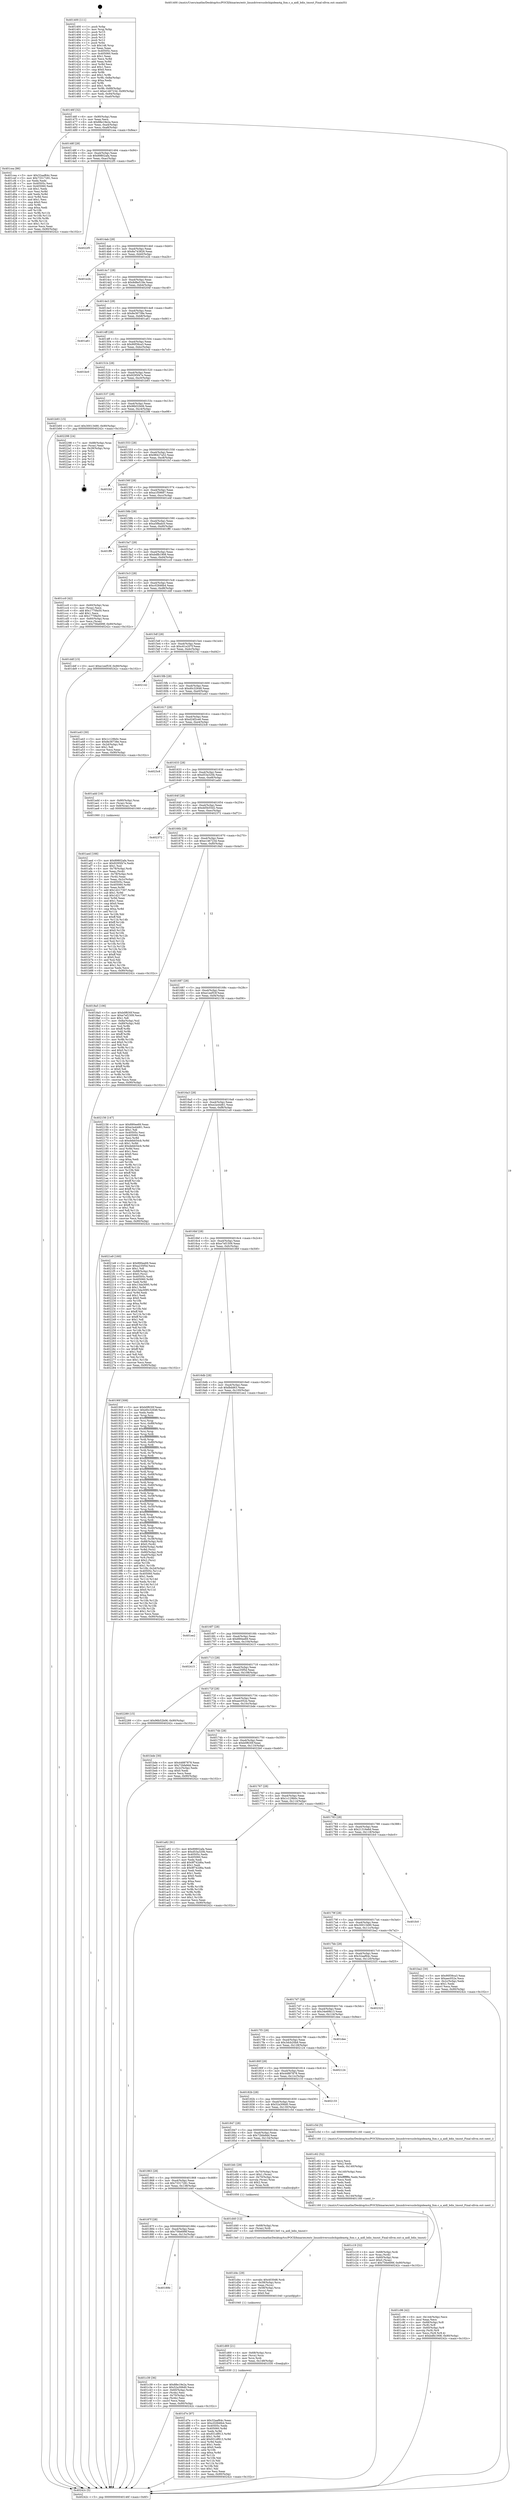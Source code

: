 digraph "0x401400" {
  label = "0x401400 (/mnt/c/Users/mathe/Desktop/tcc/POCII/binaries/extr_linuxdriversusbchipideaotg_fsm.c_a_aidl_bdis_tmout_Final-ollvm.out::main(0))"
  labelloc = "t"
  node[shape=record]

  Entry [label="",width=0.3,height=0.3,shape=circle,fillcolor=black,style=filled]
  "0x40146f" [label="{
     0x40146f [32]\l
     | [instrs]\l
     &nbsp;&nbsp;0x40146f \<+6\>: mov -0x90(%rbp),%eax\l
     &nbsp;&nbsp;0x401475 \<+2\>: mov %eax,%ecx\l
     &nbsp;&nbsp;0x401477 \<+6\>: sub $0x88e19e2a,%ecx\l
     &nbsp;&nbsp;0x40147d \<+6\>: mov %eax,-0xa4(%rbp)\l
     &nbsp;&nbsp;0x401483 \<+6\>: mov %ecx,-0xa8(%rbp)\l
     &nbsp;&nbsp;0x401489 \<+6\>: je 0000000000401cea \<main+0x8ea\>\l
  }"]
  "0x401cea" [label="{
     0x401cea [86]\l
     | [instrs]\l
     &nbsp;&nbsp;0x401cea \<+5\>: mov $0x32aaf64c,%eax\l
     &nbsp;&nbsp;0x401cef \<+5\>: mov $0x73317281,%ecx\l
     &nbsp;&nbsp;0x401cf4 \<+2\>: xor %edx,%edx\l
     &nbsp;&nbsp;0x401cf6 \<+7\>: mov 0x40505c,%esi\l
     &nbsp;&nbsp;0x401cfd \<+7\>: mov 0x405060,%edi\l
     &nbsp;&nbsp;0x401d04 \<+3\>: sub $0x1,%edx\l
     &nbsp;&nbsp;0x401d07 \<+3\>: mov %esi,%r8d\l
     &nbsp;&nbsp;0x401d0a \<+3\>: add %edx,%r8d\l
     &nbsp;&nbsp;0x401d0d \<+4\>: imul %r8d,%esi\l
     &nbsp;&nbsp;0x401d11 \<+3\>: and $0x1,%esi\l
     &nbsp;&nbsp;0x401d14 \<+3\>: cmp $0x0,%esi\l
     &nbsp;&nbsp;0x401d17 \<+4\>: sete %r9b\l
     &nbsp;&nbsp;0x401d1b \<+3\>: cmp $0xa,%edi\l
     &nbsp;&nbsp;0x401d1e \<+4\>: setl %r10b\l
     &nbsp;&nbsp;0x401d22 \<+3\>: mov %r9b,%r11b\l
     &nbsp;&nbsp;0x401d25 \<+3\>: and %r10b,%r11b\l
     &nbsp;&nbsp;0x401d28 \<+3\>: xor %r10b,%r9b\l
     &nbsp;&nbsp;0x401d2b \<+3\>: or %r9b,%r11b\l
     &nbsp;&nbsp;0x401d2e \<+4\>: test $0x1,%r11b\l
     &nbsp;&nbsp;0x401d32 \<+3\>: cmovne %ecx,%eax\l
     &nbsp;&nbsp;0x401d35 \<+6\>: mov %eax,-0x90(%rbp)\l
     &nbsp;&nbsp;0x401d3b \<+5\>: jmp 000000000040242c \<main+0x102c\>\l
  }"]
  "0x40148f" [label="{
     0x40148f [28]\l
     | [instrs]\l
     &nbsp;&nbsp;0x40148f \<+5\>: jmp 0000000000401494 \<main+0x94\>\l
     &nbsp;&nbsp;0x401494 \<+6\>: mov -0xa4(%rbp),%eax\l
     &nbsp;&nbsp;0x40149a \<+5\>: sub $0x89802afa,%eax\l
     &nbsp;&nbsp;0x40149f \<+6\>: mov %eax,-0xac(%rbp)\l
     &nbsp;&nbsp;0x4014a5 \<+6\>: je 00000000004022f5 \<main+0xef5\>\l
  }"]
  Exit [label="",width=0.3,height=0.3,shape=circle,fillcolor=black,style=filled,peripheries=2]
  "0x4022f5" [label="{
     0x4022f5\l
  }", style=dashed]
  "0x4014ab" [label="{
     0x4014ab [28]\l
     | [instrs]\l
     &nbsp;&nbsp;0x4014ab \<+5\>: jmp 00000000004014b0 \<main+0xb0\>\l
     &nbsp;&nbsp;0x4014b0 \<+6\>: mov -0xa4(%rbp),%eax\l
     &nbsp;&nbsp;0x4014b6 \<+5\>: sub $0x8a743826,%eax\l
     &nbsp;&nbsp;0x4014bb \<+6\>: mov %eax,-0xb0(%rbp)\l
     &nbsp;&nbsp;0x4014c1 \<+6\>: je 0000000000401e2b \<main+0xa2b\>\l
  }"]
  "0x401d7e" [label="{
     0x401d7e [97]\l
     | [instrs]\l
     &nbsp;&nbsp;0x401d7e \<+5\>: mov $0x32aaf64c,%eax\l
     &nbsp;&nbsp;0x401d83 \<+5\>: mov $0xc02846b4,%esi\l
     &nbsp;&nbsp;0x401d88 \<+7\>: mov 0x40505c,%edx\l
     &nbsp;&nbsp;0x401d8f \<+8\>: mov 0x405060,%r8d\l
     &nbsp;&nbsp;0x401d97 \<+3\>: mov %edx,%r9d\l
     &nbsp;&nbsp;0x401d9a \<+7\>: sub $0x931df913,%r9d\l
     &nbsp;&nbsp;0x401da1 \<+4\>: sub $0x1,%r9d\l
     &nbsp;&nbsp;0x401da5 \<+7\>: add $0x931df913,%r9d\l
     &nbsp;&nbsp;0x401dac \<+4\>: imul %r9d,%edx\l
     &nbsp;&nbsp;0x401db0 \<+3\>: and $0x1,%edx\l
     &nbsp;&nbsp;0x401db3 \<+3\>: cmp $0x0,%edx\l
     &nbsp;&nbsp;0x401db6 \<+4\>: sete %r10b\l
     &nbsp;&nbsp;0x401dba \<+4\>: cmp $0xa,%r8d\l
     &nbsp;&nbsp;0x401dbe \<+4\>: setl %r11b\l
     &nbsp;&nbsp;0x401dc2 \<+3\>: mov %r10b,%bl\l
     &nbsp;&nbsp;0x401dc5 \<+3\>: and %r11b,%bl\l
     &nbsp;&nbsp;0x401dc8 \<+3\>: xor %r11b,%r10b\l
     &nbsp;&nbsp;0x401dcb \<+3\>: or %r10b,%bl\l
     &nbsp;&nbsp;0x401dce \<+3\>: test $0x1,%bl\l
     &nbsp;&nbsp;0x401dd1 \<+3\>: cmovne %esi,%eax\l
     &nbsp;&nbsp;0x401dd4 \<+6\>: mov %eax,-0x90(%rbp)\l
     &nbsp;&nbsp;0x401dda \<+5\>: jmp 000000000040242c \<main+0x102c\>\l
  }"]
  "0x401e2b" [label="{
     0x401e2b\l
  }", style=dashed]
  "0x4014c7" [label="{
     0x4014c7 [28]\l
     | [instrs]\l
     &nbsp;&nbsp;0x4014c7 \<+5\>: jmp 00000000004014cc \<main+0xcc\>\l
     &nbsp;&nbsp;0x4014cc \<+6\>: mov -0xa4(%rbp),%eax\l
     &nbsp;&nbsp;0x4014d2 \<+5\>: sub $0x8d8e518e,%eax\l
     &nbsp;&nbsp;0x4014d7 \<+6\>: mov %eax,-0xb4(%rbp)\l
     &nbsp;&nbsp;0x4014dd \<+6\>: je 000000000040204f \<main+0xc4f\>\l
  }"]
  "0x401d69" [label="{
     0x401d69 [21]\l
     | [instrs]\l
     &nbsp;&nbsp;0x401d69 \<+4\>: mov -0x68(%rbp),%rcx\l
     &nbsp;&nbsp;0x401d6d \<+3\>: mov (%rcx),%rcx\l
     &nbsp;&nbsp;0x401d70 \<+3\>: mov %rcx,%rdi\l
     &nbsp;&nbsp;0x401d73 \<+6\>: mov %eax,-0x148(%rbp)\l
     &nbsp;&nbsp;0x401d79 \<+5\>: call 0000000000401030 \<free@plt\>\l
     | [calls]\l
     &nbsp;&nbsp;0x401030 \{1\} (unknown)\l
  }"]
  "0x40204f" [label="{
     0x40204f\l
  }", style=dashed]
  "0x4014e3" [label="{
     0x4014e3 [28]\l
     | [instrs]\l
     &nbsp;&nbsp;0x4014e3 \<+5\>: jmp 00000000004014e8 \<main+0xe8\>\l
     &nbsp;&nbsp;0x4014e8 \<+6\>: mov -0xa4(%rbp),%eax\l
     &nbsp;&nbsp;0x4014ee \<+5\>: sub $0x8e36738e,%eax\l
     &nbsp;&nbsp;0x4014f3 \<+6\>: mov %eax,-0xb8(%rbp)\l
     &nbsp;&nbsp;0x4014f9 \<+6\>: je 0000000000401a61 \<main+0x661\>\l
  }"]
  "0x401d4c" [label="{
     0x401d4c [29]\l
     | [instrs]\l
     &nbsp;&nbsp;0x401d4c \<+10\>: movabs $0x4030d6,%rdi\l
     &nbsp;&nbsp;0x401d56 \<+4\>: mov -0x58(%rbp),%rcx\l
     &nbsp;&nbsp;0x401d5a \<+2\>: mov %eax,(%rcx)\l
     &nbsp;&nbsp;0x401d5c \<+4\>: mov -0x58(%rbp),%rcx\l
     &nbsp;&nbsp;0x401d60 \<+2\>: mov (%rcx),%esi\l
     &nbsp;&nbsp;0x401d62 \<+2\>: mov $0x0,%al\l
     &nbsp;&nbsp;0x401d64 \<+5\>: call 0000000000401040 \<printf@plt\>\l
     | [calls]\l
     &nbsp;&nbsp;0x401040 \{1\} (unknown)\l
  }"]
  "0x401a61" [label="{
     0x401a61\l
  }", style=dashed]
  "0x4014ff" [label="{
     0x4014ff [28]\l
     | [instrs]\l
     &nbsp;&nbsp;0x4014ff \<+5\>: jmp 0000000000401504 \<main+0x104\>\l
     &nbsp;&nbsp;0x401504 \<+6\>: mov -0xa4(%rbp),%eax\l
     &nbsp;&nbsp;0x40150a \<+5\>: sub $0x90f39ca3,%eax\l
     &nbsp;&nbsp;0x40150f \<+6\>: mov %eax,-0xbc(%rbp)\l
     &nbsp;&nbsp;0x401515 \<+6\>: je 0000000000401bc0 \<main+0x7c0\>\l
  }"]
  "0x401c96" [label="{
     0x401c96 [42]\l
     | [instrs]\l
     &nbsp;&nbsp;0x401c96 \<+6\>: mov -0x144(%rbp),%ecx\l
     &nbsp;&nbsp;0x401c9c \<+3\>: imul %eax,%ecx\l
     &nbsp;&nbsp;0x401c9f \<+4\>: mov -0x68(%rbp),%r8\l
     &nbsp;&nbsp;0x401ca3 \<+3\>: mov (%r8),%r8\l
     &nbsp;&nbsp;0x401ca6 \<+4\>: mov -0x60(%rbp),%r9\l
     &nbsp;&nbsp;0x401caa \<+3\>: movslq (%r9),%r9\l
     &nbsp;&nbsp;0x401cad \<+4\>: mov %ecx,(%r8,%r9,4)\l
     &nbsp;&nbsp;0x401cb1 \<+10\>: movl $0xbdfb1908,-0x90(%rbp)\l
     &nbsp;&nbsp;0x401cbb \<+5\>: jmp 000000000040242c \<main+0x102c\>\l
  }"]
  "0x401bc0" [label="{
     0x401bc0\l
  }", style=dashed]
  "0x40151b" [label="{
     0x40151b [28]\l
     | [instrs]\l
     &nbsp;&nbsp;0x40151b \<+5\>: jmp 0000000000401520 \<main+0x120\>\l
     &nbsp;&nbsp;0x401520 \<+6\>: mov -0xa4(%rbp),%eax\l
     &nbsp;&nbsp;0x401526 \<+5\>: sub $0x9295f47e,%eax\l
     &nbsp;&nbsp;0x40152b \<+6\>: mov %eax,-0xc0(%rbp)\l
     &nbsp;&nbsp;0x401531 \<+6\>: je 0000000000401b93 \<main+0x793\>\l
  }"]
  "0x401c62" [label="{
     0x401c62 [52]\l
     | [instrs]\l
     &nbsp;&nbsp;0x401c62 \<+2\>: xor %ecx,%ecx\l
     &nbsp;&nbsp;0x401c64 \<+5\>: mov $0x2,%edx\l
     &nbsp;&nbsp;0x401c69 \<+6\>: mov %edx,-0x140(%rbp)\l
     &nbsp;&nbsp;0x401c6f \<+1\>: cltd\l
     &nbsp;&nbsp;0x401c70 \<+6\>: mov -0x140(%rbp),%esi\l
     &nbsp;&nbsp;0x401c76 \<+2\>: idiv %esi\l
     &nbsp;&nbsp;0x401c78 \<+6\>: imul $0xfffffffe,%edx,%edx\l
     &nbsp;&nbsp;0x401c7e \<+2\>: mov %ecx,%edi\l
     &nbsp;&nbsp;0x401c80 \<+2\>: sub %edx,%edi\l
     &nbsp;&nbsp;0x401c82 \<+2\>: mov %ecx,%edx\l
     &nbsp;&nbsp;0x401c84 \<+3\>: sub $0x1,%edx\l
     &nbsp;&nbsp;0x401c87 \<+2\>: add %edx,%edi\l
     &nbsp;&nbsp;0x401c89 \<+2\>: sub %edi,%ecx\l
     &nbsp;&nbsp;0x401c8b \<+6\>: mov %ecx,-0x144(%rbp)\l
     &nbsp;&nbsp;0x401c91 \<+5\>: call 0000000000401160 \<next_i\>\l
     | [calls]\l
     &nbsp;&nbsp;0x401160 \{1\} (/mnt/c/Users/mathe/Desktop/tcc/POCII/binaries/extr_linuxdriversusbchipideaotg_fsm.c_a_aidl_bdis_tmout_Final-ollvm.out::next_i)\l
  }"]
  "0x401b93" [label="{
     0x401b93 [15]\l
     | [instrs]\l
     &nbsp;&nbsp;0x401b93 \<+10\>: movl $0x30013490,-0x90(%rbp)\l
     &nbsp;&nbsp;0x401b9d \<+5\>: jmp 000000000040242c \<main+0x102c\>\l
  }"]
  "0x401537" [label="{
     0x401537 [28]\l
     | [instrs]\l
     &nbsp;&nbsp;0x401537 \<+5\>: jmp 000000000040153c \<main+0x13c\>\l
     &nbsp;&nbsp;0x40153c \<+6\>: mov -0xa4(%rbp),%eax\l
     &nbsp;&nbsp;0x401542 \<+5\>: sub $0x96b52b06,%eax\l
     &nbsp;&nbsp;0x401547 \<+6\>: mov %eax,-0xc4(%rbp)\l
     &nbsp;&nbsp;0x40154d \<+6\>: je 0000000000402298 \<main+0xe98\>\l
  }"]
  "0x40189b" [label="{
     0x40189b\l
  }", style=dashed]
  "0x402298" [label="{
     0x402298 [24]\l
     | [instrs]\l
     &nbsp;&nbsp;0x402298 \<+7\>: mov -0x88(%rbp),%rax\l
     &nbsp;&nbsp;0x40229f \<+2\>: mov (%rax),%eax\l
     &nbsp;&nbsp;0x4022a1 \<+4\>: lea -0x28(%rbp),%rsp\l
     &nbsp;&nbsp;0x4022a5 \<+1\>: pop %rbx\l
     &nbsp;&nbsp;0x4022a6 \<+2\>: pop %r12\l
     &nbsp;&nbsp;0x4022a8 \<+2\>: pop %r13\l
     &nbsp;&nbsp;0x4022aa \<+2\>: pop %r14\l
     &nbsp;&nbsp;0x4022ac \<+2\>: pop %r15\l
     &nbsp;&nbsp;0x4022ae \<+1\>: pop %rbp\l
     &nbsp;&nbsp;0x4022af \<+1\>: ret\l
  }"]
  "0x401553" [label="{
     0x401553 [28]\l
     | [instrs]\l
     &nbsp;&nbsp;0x401553 \<+5\>: jmp 0000000000401558 \<main+0x158\>\l
     &nbsp;&nbsp;0x401558 \<+6\>: mov -0xa4(%rbp),%eax\l
     &nbsp;&nbsp;0x40155e \<+5\>: sub $0x98427a52,%eax\l
     &nbsp;&nbsp;0x401563 \<+6\>: mov %eax,-0xc8(%rbp)\l
     &nbsp;&nbsp;0x401569 \<+6\>: je 0000000000401fcf \<main+0xbcf\>\l
  }"]
  "0x401c39" [label="{
     0x401c39 [36]\l
     | [instrs]\l
     &nbsp;&nbsp;0x401c39 \<+5\>: mov $0x88e19e2a,%eax\l
     &nbsp;&nbsp;0x401c3e \<+5\>: mov $0x52a306d0,%ecx\l
     &nbsp;&nbsp;0x401c43 \<+4\>: mov -0x60(%rbp),%rdx\l
     &nbsp;&nbsp;0x401c47 \<+2\>: mov (%rdx),%esi\l
     &nbsp;&nbsp;0x401c49 \<+4\>: mov -0x70(%rbp),%rdx\l
     &nbsp;&nbsp;0x401c4d \<+2\>: cmp (%rdx),%esi\l
     &nbsp;&nbsp;0x401c4f \<+3\>: cmovl %ecx,%eax\l
     &nbsp;&nbsp;0x401c52 \<+6\>: mov %eax,-0x90(%rbp)\l
     &nbsp;&nbsp;0x401c58 \<+5\>: jmp 000000000040242c \<main+0x102c\>\l
  }"]
  "0x401fcf" [label="{
     0x401fcf\l
  }", style=dashed]
  "0x40156f" [label="{
     0x40156f [28]\l
     | [instrs]\l
     &nbsp;&nbsp;0x40156f \<+5\>: jmp 0000000000401574 \<main+0x174\>\l
     &nbsp;&nbsp;0x401574 \<+6\>: mov -0xa4(%rbp),%eax\l
     &nbsp;&nbsp;0x40157a \<+5\>: sub $0xa1f59687,%eax\l
     &nbsp;&nbsp;0x40157f \<+6\>: mov %eax,-0xcc(%rbp)\l
     &nbsp;&nbsp;0x401585 \<+6\>: je 0000000000401e4f \<main+0xa4f\>\l
  }"]
  "0x40187f" [label="{
     0x40187f [28]\l
     | [instrs]\l
     &nbsp;&nbsp;0x40187f \<+5\>: jmp 0000000000401884 \<main+0x484\>\l
     &nbsp;&nbsp;0x401884 \<+6\>: mov -0xa4(%rbp),%eax\l
     &nbsp;&nbsp;0x40188a \<+5\>: sub $0x756e699f,%eax\l
     &nbsp;&nbsp;0x40188f \<+6\>: mov %eax,-0x13c(%rbp)\l
     &nbsp;&nbsp;0x401895 \<+6\>: je 0000000000401c39 \<main+0x839\>\l
  }"]
  "0x401e4f" [label="{
     0x401e4f\l
  }", style=dashed]
  "0x40158b" [label="{
     0x40158b [28]\l
     | [instrs]\l
     &nbsp;&nbsp;0x40158b \<+5\>: jmp 0000000000401590 \<main+0x190\>\l
     &nbsp;&nbsp;0x401590 \<+6\>: mov -0xa4(%rbp),%eax\l
     &nbsp;&nbsp;0x401596 \<+5\>: sub $0xa5f8adc0,%eax\l
     &nbsp;&nbsp;0x40159b \<+6\>: mov %eax,-0xd0(%rbp)\l
     &nbsp;&nbsp;0x4015a1 \<+6\>: je 0000000000401ff9 \<main+0xbf9\>\l
  }"]
  "0x401d40" [label="{
     0x401d40 [12]\l
     | [instrs]\l
     &nbsp;&nbsp;0x401d40 \<+4\>: mov -0x68(%rbp),%rax\l
     &nbsp;&nbsp;0x401d44 \<+3\>: mov (%rax),%rdi\l
     &nbsp;&nbsp;0x401d47 \<+5\>: call 00000000004013e0 \<a_aidl_bdis_tmout\>\l
     | [calls]\l
     &nbsp;&nbsp;0x4013e0 \{1\} (/mnt/c/Users/mathe/Desktop/tcc/POCII/binaries/extr_linuxdriversusbchipideaotg_fsm.c_a_aidl_bdis_tmout_Final-ollvm.out::a_aidl_bdis_tmout)\l
  }"]
  "0x401ff9" [label="{
     0x401ff9\l
  }", style=dashed]
  "0x4015a7" [label="{
     0x4015a7 [28]\l
     | [instrs]\l
     &nbsp;&nbsp;0x4015a7 \<+5\>: jmp 00000000004015ac \<main+0x1ac\>\l
     &nbsp;&nbsp;0x4015ac \<+6\>: mov -0xa4(%rbp),%eax\l
     &nbsp;&nbsp;0x4015b2 \<+5\>: sub $0xbdfb1908,%eax\l
     &nbsp;&nbsp;0x4015b7 \<+6\>: mov %eax,-0xd4(%rbp)\l
     &nbsp;&nbsp;0x4015bd \<+6\>: je 0000000000401cc0 \<main+0x8c0\>\l
  }"]
  "0x401c19" [label="{
     0x401c19 [32]\l
     | [instrs]\l
     &nbsp;&nbsp;0x401c19 \<+4\>: mov -0x68(%rbp),%rdi\l
     &nbsp;&nbsp;0x401c1d \<+3\>: mov %rax,(%rdi)\l
     &nbsp;&nbsp;0x401c20 \<+4\>: mov -0x60(%rbp),%rax\l
     &nbsp;&nbsp;0x401c24 \<+6\>: movl $0x0,(%rax)\l
     &nbsp;&nbsp;0x401c2a \<+10\>: movl $0x756e699f,-0x90(%rbp)\l
     &nbsp;&nbsp;0x401c34 \<+5\>: jmp 000000000040242c \<main+0x102c\>\l
  }"]
  "0x401cc0" [label="{
     0x401cc0 [42]\l
     | [instrs]\l
     &nbsp;&nbsp;0x401cc0 \<+4\>: mov -0x60(%rbp),%rax\l
     &nbsp;&nbsp;0x401cc4 \<+2\>: mov (%rax),%ecx\l
     &nbsp;&nbsp;0x401cc6 \<+6\>: add $0x1770fa50,%ecx\l
     &nbsp;&nbsp;0x401ccc \<+3\>: add $0x1,%ecx\l
     &nbsp;&nbsp;0x401ccf \<+6\>: sub $0x1770fa50,%ecx\l
     &nbsp;&nbsp;0x401cd5 \<+4\>: mov -0x60(%rbp),%rax\l
     &nbsp;&nbsp;0x401cd9 \<+2\>: mov %ecx,(%rax)\l
     &nbsp;&nbsp;0x401cdb \<+10\>: movl $0x756e699f,-0x90(%rbp)\l
     &nbsp;&nbsp;0x401ce5 \<+5\>: jmp 000000000040242c \<main+0x102c\>\l
  }"]
  "0x4015c3" [label="{
     0x4015c3 [28]\l
     | [instrs]\l
     &nbsp;&nbsp;0x4015c3 \<+5\>: jmp 00000000004015c8 \<main+0x1c8\>\l
     &nbsp;&nbsp;0x4015c8 \<+6\>: mov -0xa4(%rbp),%eax\l
     &nbsp;&nbsp;0x4015ce \<+5\>: sub $0xc02846b4,%eax\l
     &nbsp;&nbsp;0x4015d3 \<+6\>: mov %eax,-0xd8(%rbp)\l
     &nbsp;&nbsp;0x4015d9 \<+6\>: je 0000000000401ddf \<main+0x9df\>\l
  }"]
  "0x401863" [label="{
     0x401863 [28]\l
     | [instrs]\l
     &nbsp;&nbsp;0x401863 \<+5\>: jmp 0000000000401868 \<main+0x468\>\l
     &nbsp;&nbsp;0x401868 \<+6\>: mov -0xa4(%rbp),%eax\l
     &nbsp;&nbsp;0x40186e \<+5\>: sub $0x73317281,%eax\l
     &nbsp;&nbsp;0x401873 \<+6\>: mov %eax,-0x138(%rbp)\l
     &nbsp;&nbsp;0x401879 \<+6\>: je 0000000000401d40 \<main+0x940\>\l
  }"]
  "0x401ddf" [label="{
     0x401ddf [15]\l
     | [instrs]\l
     &nbsp;&nbsp;0x401ddf \<+10\>: movl $0xe1eef53f,-0x90(%rbp)\l
     &nbsp;&nbsp;0x401de9 \<+5\>: jmp 000000000040242c \<main+0x102c\>\l
  }"]
  "0x4015df" [label="{
     0x4015df [28]\l
     | [instrs]\l
     &nbsp;&nbsp;0x4015df \<+5\>: jmp 00000000004015e4 \<main+0x1e4\>\l
     &nbsp;&nbsp;0x4015e4 \<+6\>: mov -0xa4(%rbp),%eax\l
     &nbsp;&nbsp;0x4015ea \<+5\>: sub $0xc61e207f,%eax\l
     &nbsp;&nbsp;0x4015ef \<+6\>: mov %eax,-0xdc(%rbp)\l
     &nbsp;&nbsp;0x4015f5 \<+6\>: je 0000000000402142 \<main+0xd42\>\l
  }"]
  "0x401bfc" [label="{
     0x401bfc [29]\l
     | [instrs]\l
     &nbsp;&nbsp;0x401bfc \<+4\>: mov -0x70(%rbp),%rax\l
     &nbsp;&nbsp;0x401c00 \<+6\>: movl $0x1,(%rax)\l
     &nbsp;&nbsp;0x401c06 \<+4\>: mov -0x70(%rbp),%rax\l
     &nbsp;&nbsp;0x401c0a \<+3\>: movslq (%rax),%rax\l
     &nbsp;&nbsp;0x401c0d \<+4\>: shl $0x2,%rax\l
     &nbsp;&nbsp;0x401c11 \<+3\>: mov %rax,%rdi\l
     &nbsp;&nbsp;0x401c14 \<+5\>: call 0000000000401050 \<malloc@plt\>\l
     | [calls]\l
     &nbsp;&nbsp;0x401050 \{1\} (unknown)\l
  }"]
  "0x402142" [label="{
     0x402142\l
  }", style=dashed]
  "0x4015fb" [label="{
     0x4015fb [28]\l
     | [instrs]\l
     &nbsp;&nbsp;0x4015fb \<+5\>: jmp 0000000000401600 \<main+0x200\>\l
     &nbsp;&nbsp;0x401600 \<+6\>: mov -0xa4(%rbp),%eax\l
     &nbsp;&nbsp;0x401606 \<+5\>: sub $0xd0c32648,%eax\l
     &nbsp;&nbsp;0x40160b \<+6\>: mov %eax,-0xe0(%rbp)\l
     &nbsp;&nbsp;0x401611 \<+6\>: je 0000000000401a43 \<main+0x643\>\l
  }"]
  "0x401847" [label="{
     0x401847 [28]\l
     | [instrs]\l
     &nbsp;&nbsp;0x401847 \<+5\>: jmp 000000000040184c \<main+0x44c\>\l
     &nbsp;&nbsp;0x40184c \<+6\>: mov -0xa4(%rbp),%eax\l
     &nbsp;&nbsp;0x401852 \<+5\>: sub $0x72bfa9dd,%eax\l
     &nbsp;&nbsp;0x401857 \<+6\>: mov %eax,-0x134(%rbp)\l
     &nbsp;&nbsp;0x40185d \<+6\>: je 0000000000401bfc \<main+0x7fc\>\l
  }"]
  "0x401a43" [label="{
     0x401a43 [30]\l
     | [instrs]\l
     &nbsp;&nbsp;0x401a43 \<+5\>: mov $0x1c129b0c,%eax\l
     &nbsp;&nbsp;0x401a48 \<+5\>: mov $0x8e36738e,%ecx\l
     &nbsp;&nbsp;0x401a4d \<+3\>: mov -0x2d(%rbp),%dl\l
     &nbsp;&nbsp;0x401a50 \<+3\>: test $0x1,%dl\l
     &nbsp;&nbsp;0x401a53 \<+3\>: cmovne %ecx,%eax\l
     &nbsp;&nbsp;0x401a56 \<+6\>: mov %eax,-0x90(%rbp)\l
     &nbsp;&nbsp;0x401a5c \<+5\>: jmp 000000000040242c \<main+0x102c\>\l
  }"]
  "0x401617" [label="{
     0x401617 [28]\l
     | [instrs]\l
     &nbsp;&nbsp;0x401617 \<+5\>: jmp 000000000040161c \<main+0x21c\>\l
     &nbsp;&nbsp;0x40161c \<+6\>: mov -0xa4(%rbp),%eax\l
     &nbsp;&nbsp;0x401622 \<+5\>: sub $0xd24f2ce6,%eax\l
     &nbsp;&nbsp;0x401627 \<+6\>: mov %eax,-0xe4(%rbp)\l
     &nbsp;&nbsp;0x40162d \<+6\>: je 00000000004023c8 \<main+0xfc8\>\l
  }"]
  "0x401c5d" [label="{
     0x401c5d [5]\l
     | [instrs]\l
     &nbsp;&nbsp;0x401c5d \<+5\>: call 0000000000401160 \<next_i\>\l
     | [calls]\l
     &nbsp;&nbsp;0x401160 \{1\} (/mnt/c/Users/mathe/Desktop/tcc/POCII/binaries/extr_linuxdriversusbchipideaotg_fsm.c_a_aidl_bdis_tmout_Final-ollvm.out::next_i)\l
  }"]
  "0x4023c8" [label="{
     0x4023c8\l
  }", style=dashed]
  "0x401633" [label="{
     0x401633 [28]\l
     | [instrs]\l
     &nbsp;&nbsp;0x401633 \<+5\>: jmp 0000000000401638 \<main+0x238\>\l
     &nbsp;&nbsp;0x401638 \<+6\>: mov -0xa4(%rbp),%eax\l
     &nbsp;&nbsp;0x40163e \<+5\>: sub $0xd53a320b,%eax\l
     &nbsp;&nbsp;0x401643 \<+6\>: mov %eax,-0xe8(%rbp)\l
     &nbsp;&nbsp;0x401649 \<+6\>: je 0000000000401add \<main+0x6dd\>\l
  }"]
  "0x40182b" [label="{
     0x40182b [28]\l
     | [instrs]\l
     &nbsp;&nbsp;0x40182b \<+5\>: jmp 0000000000401830 \<main+0x430\>\l
     &nbsp;&nbsp;0x401830 \<+6\>: mov -0xa4(%rbp),%eax\l
     &nbsp;&nbsp;0x401836 \<+5\>: sub $0x52a306d0,%eax\l
     &nbsp;&nbsp;0x40183b \<+6\>: mov %eax,-0x130(%rbp)\l
     &nbsp;&nbsp;0x401841 \<+6\>: je 0000000000401c5d \<main+0x85d\>\l
  }"]
  "0x401add" [label="{
     0x401add [16]\l
     | [instrs]\l
     &nbsp;&nbsp;0x401add \<+4\>: mov -0x80(%rbp),%rax\l
     &nbsp;&nbsp;0x401ae1 \<+3\>: mov (%rax),%rax\l
     &nbsp;&nbsp;0x401ae4 \<+4\>: mov 0x8(%rax),%rdi\l
     &nbsp;&nbsp;0x401ae8 \<+5\>: call 0000000000401060 \<atoi@plt\>\l
     | [calls]\l
     &nbsp;&nbsp;0x401060 \{1\} (unknown)\l
  }"]
  "0x40164f" [label="{
     0x40164f [28]\l
     | [instrs]\l
     &nbsp;&nbsp;0x40164f \<+5\>: jmp 0000000000401654 \<main+0x254\>\l
     &nbsp;&nbsp;0x401654 \<+6\>: mov -0xa4(%rbp),%eax\l
     &nbsp;&nbsp;0x40165a \<+5\>: sub $0xdd5b55d2,%eax\l
     &nbsp;&nbsp;0x40165f \<+6\>: mov %eax,-0xec(%rbp)\l
     &nbsp;&nbsp;0x401665 \<+6\>: je 0000000000402372 \<main+0xf72\>\l
  }"]
  "0x402133" [label="{
     0x402133\l
  }", style=dashed]
  "0x402372" [label="{
     0x402372\l
  }", style=dashed]
  "0x40166b" [label="{
     0x40166b [28]\l
     | [instrs]\l
     &nbsp;&nbsp;0x40166b \<+5\>: jmp 0000000000401670 \<main+0x270\>\l
     &nbsp;&nbsp;0x401670 \<+6\>: mov -0xa4(%rbp),%eax\l
     &nbsp;&nbsp;0x401676 \<+5\>: sub $0xe146723d,%eax\l
     &nbsp;&nbsp;0x40167b \<+6\>: mov %eax,-0xf0(%rbp)\l
     &nbsp;&nbsp;0x401681 \<+6\>: je 00000000004018a5 \<main+0x4a5\>\l
  }"]
  "0x40180f" [label="{
     0x40180f [28]\l
     | [instrs]\l
     &nbsp;&nbsp;0x40180f \<+5\>: jmp 0000000000401814 \<main+0x414\>\l
     &nbsp;&nbsp;0x401814 \<+6\>: mov -0xa4(%rbp),%eax\l
     &nbsp;&nbsp;0x40181a \<+5\>: sub $0x44887878,%eax\l
     &nbsp;&nbsp;0x40181f \<+6\>: mov %eax,-0x12c(%rbp)\l
     &nbsp;&nbsp;0x401825 \<+6\>: je 0000000000402133 \<main+0xd33\>\l
  }"]
  "0x4018a5" [label="{
     0x4018a5 [106]\l
     | [instrs]\l
     &nbsp;&nbsp;0x4018a5 \<+5\>: mov $0xb0f630f,%eax\l
     &nbsp;&nbsp;0x4018aa \<+5\>: mov $0xe7ef1509,%ecx\l
     &nbsp;&nbsp;0x4018af \<+2\>: mov $0x1,%dl\l
     &nbsp;&nbsp;0x4018b1 \<+7\>: mov -0x8a(%rbp),%sil\l
     &nbsp;&nbsp;0x4018b8 \<+7\>: mov -0x89(%rbp),%dil\l
     &nbsp;&nbsp;0x4018bf \<+3\>: mov %sil,%r8b\l
     &nbsp;&nbsp;0x4018c2 \<+4\>: xor $0xff,%r8b\l
     &nbsp;&nbsp;0x4018c6 \<+3\>: mov %dil,%r9b\l
     &nbsp;&nbsp;0x4018c9 \<+4\>: xor $0xff,%r9b\l
     &nbsp;&nbsp;0x4018cd \<+3\>: xor $0x0,%dl\l
     &nbsp;&nbsp;0x4018d0 \<+3\>: mov %r8b,%r10b\l
     &nbsp;&nbsp;0x4018d3 \<+4\>: and $0x0,%r10b\l
     &nbsp;&nbsp;0x4018d7 \<+3\>: and %dl,%sil\l
     &nbsp;&nbsp;0x4018da \<+3\>: mov %r9b,%r11b\l
     &nbsp;&nbsp;0x4018dd \<+4\>: and $0x0,%r11b\l
     &nbsp;&nbsp;0x4018e1 \<+3\>: and %dl,%dil\l
     &nbsp;&nbsp;0x4018e4 \<+3\>: or %sil,%r10b\l
     &nbsp;&nbsp;0x4018e7 \<+3\>: or %dil,%r11b\l
     &nbsp;&nbsp;0x4018ea \<+3\>: xor %r11b,%r10b\l
     &nbsp;&nbsp;0x4018ed \<+3\>: or %r9b,%r8b\l
     &nbsp;&nbsp;0x4018f0 \<+4\>: xor $0xff,%r8b\l
     &nbsp;&nbsp;0x4018f4 \<+3\>: or $0x0,%dl\l
     &nbsp;&nbsp;0x4018f7 \<+3\>: and %dl,%r8b\l
     &nbsp;&nbsp;0x4018fa \<+3\>: or %r8b,%r10b\l
     &nbsp;&nbsp;0x4018fd \<+4\>: test $0x1,%r10b\l
     &nbsp;&nbsp;0x401901 \<+3\>: cmovne %ecx,%eax\l
     &nbsp;&nbsp;0x401904 \<+6\>: mov %eax,-0x90(%rbp)\l
     &nbsp;&nbsp;0x40190a \<+5\>: jmp 000000000040242c \<main+0x102c\>\l
  }"]
  "0x401687" [label="{
     0x401687 [28]\l
     | [instrs]\l
     &nbsp;&nbsp;0x401687 \<+5\>: jmp 000000000040168c \<main+0x28c\>\l
     &nbsp;&nbsp;0x40168c \<+6\>: mov -0xa4(%rbp),%eax\l
     &nbsp;&nbsp;0x401692 \<+5\>: sub $0xe1eef53f,%eax\l
     &nbsp;&nbsp;0x401697 \<+6\>: mov %eax,-0xf4(%rbp)\l
     &nbsp;&nbsp;0x40169d \<+6\>: je 0000000000402156 \<main+0xd56\>\l
  }"]
  "0x40242c" [label="{
     0x40242c [5]\l
     | [instrs]\l
     &nbsp;&nbsp;0x40242c \<+5\>: jmp 000000000040146f \<main+0x6f\>\l
  }"]
  "0x401400" [label="{
     0x401400 [111]\l
     | [instrs]\l
     &nbsp;&nbsp;0x401400 \<+1\>: push %rbp\l
     &nbsp;&nbsp;0x401401 \<+3\>: mov %rsp,%rbp\l
     &nbsp;&nbsp;0x401404 \<+2\>: push %r15\l
     &nbsp;&nbsp;0x401406 \<+2\>: push %r14\l
     &nbsp;&nbsp;0x401408 \<+2\>: push %r13\l
     &nbsp;&nbsp;0x40140a \<+2\>: push %r12\l
     &nbsp;&nbsp;0x40140c \<+1\>: push %rbx\l
     &nbsp;&nbsp;0x40140d \<+7\>: sub $0x148,%rsp\l
     &nbsp;&nbsp;0x401414 \<+2\>: xor %eax,%eax\l
     &nbsp;&nbsp;0x401416 \<+7\>: mov 0x40505c,%ecx\l
     &nbsp;&nbsp;0x40141d \<+7\>: mov 0x405060,%edx\l
     &nbsp;&nbsp;0x401424 \<+3\>: sub $0x1,%eax\l
     &nbsp;&nbsp;0x401427 \<+3\>: mov %ecx,%r8d\l
     &nbsp;&nbsp;0x40142a \<+3\>: add %eax,%r8d\l
     &nbsp;&nbsp;0x40142d \<+4\>: imul %r8d,%ecx\l
     &nbsp;&nbsp;0x401431 \<+3\>: and $0x1,%ecx\l
     &nbsp;&nbsp;0x401434 \<+3\>: cmp $0x0,%ecx\l
     &nbsp;&nbsp;0x401437 \<+4\>: sete %r9b\l
     &nbsp;&nbsp;0x40143b \<+4\>: and $0x1,%r9b\l
     &nbsp;&nbsp;0x40143f \<+7\>: mov %r9b,-0x8a(%rbp)\l
     &nbsp;&nbsp;0x401446 \<+3\>: cmp $0xa,%edx\l
     &nbsp;&nbsp;0x401449 \<+4\>: setl %r9b\l
     &nbsp;&nbsp;0x40144d \<+4\>: and $0x1,%r9b\l
     &nbsp;&nbsp;0x401451 \<+7\>: mov %r9b,-0x89(%rbp)\l
     &nbsp;&nbsp;0x401458 \<+10\>: movl $0xe146723d,-0x90(%rbp)\l
     &nbsp;&nbsp;0x401462 \<+6\>: mov %edi,-0x94(%rbp)\l
     &nbsp;&nbsp;0x401468 \<+7\>: mov %rsi,-0xa0(%rbp)\l
  }"]
  "0x402124" [label="{
     0x402124\l
  }", style=dashed]
  "0x402156" [label="{
     0x402156 [147]\l
     | [instrs]\l
     &nbsp;&nbsp;0x402156 \<+5\>: mov $0x890ee69,%eax\l
     &nbsp;&nbsp;0x40215b \<+5\>: mov $0xe2a44d61,%ecx\l
     &nbsp;&nbsp;0x402160 \<+2\>: mov $0x1,%dl\l
     &nbsp;&nbsp;0x402162 \<+7\>: mov 0x40505c,%esi\l
     &nbsp;&nbsp;0x402169 \<+7\>: mov 0x405060,%edi\l
     &nbsp;&nbsp;0x402170 \<+3\>: mov %esi,%r8d\l
     &nbsp;&nbsp;0x402173 \<+7\>: sub $0xdebb54cb,%r8d\l
     &nbsp;&nbsp;0x40217a \<+4\>: sub $0x1,%r8d\l
     &nbsp;&nbsp;0x40217e \<+7\>: add $0xdebb54cb,%r8d\l
     &nbsp;&nbsp;0x402185 \<+4\>: imul %r8d,%esi\l
     &nbsp;&nbsp;0x402189 \<+3\>: and $0x1,%esi\l
     &nbsp;&nbsp;0x40218c \<+3\>: cmp $0x0,%esi\l
     &nbsp;&nbsp;0x40218f \<+4\>: sete %r9b\l
     &nbsp;&nbsp;0x402193 \<+3\>: cmp $0xa,%edi\l
     &nbsp;&nbsp;0x402196 \<+4\>: setl %r10b\l
     &nbsp;&nbsp;0x40219a \<+3\>: mov %r9b,%r11b\l
     &nbsp;&nbsp;0x40219d \<+4\>: xor $0xff,%r11b\l
     &nbsp;&nbsp;0x4021a1 \<+3\>: mov %r10b,%bl\l
     &nbsp;&nbsp;0x4021a4 \<+3\>: xor $0xff,%bl\l
     &nbsp;&nbsp;0x4021a7 \<+3\>: xor $0x1,%dl\l
     &nbsp;&nbsp;0x4021aa \<+3\>: mov %r11b,%r14b\l
     &nbsp;&nbsp;0x4021ad \<+4\>: and $0xff,%r14b\l
     &nbsp;&nbsp;0x4021b1 \<+3\>: and %dl,%r9b\l
     &nbsp;&nbsp;0x4021b4 \<+3\>: mov %bl,%r15b\l
     &nbsp;&nbsp;0x4021b7 \<+4\>: and $0xff,%r15b\l
     &nbsp;&nbsp;0x4021bb \<+3\>: and %dl,%r10b\l
     &nbsp;&nbsp;0x4021be \<+3\>: or %r9b,%r14b\l
     &nbsp;&nbsp;0x4021c1 \<+3\>: or %r10b,%r15b\l
     &nbsp;&nbsp;0x4021c4 \<+3\>: xor %r15b,%r14b\l
     &nbsp;&nbsp;0x4021c7 \<+3\>: or %bl,%r11b\l
     &nbsp;&nbsp;0x4021ca \<+4\>: xor $0xff,%r11b\l
     &nbsp;&nbsp;0x4021ce \<+3\>: or $0x1,%dl\l
     &nbsp;&nbsp;0x4021d1 \<+3\>: and %dl,%r11b\l
     &nbsp;&nbsp;0x4021d4 \<+3\>: or %r11b,%r14b\l
     &nbsp;&nbsp;0x4021d7 \<+4\>: test $0x1,%r14b\l
     &nbsp;&nbsp;0x4021db \<+3\>: cmovne %ecx,%eax\l
     &nbsp;&nbsp;0x4021de \<+6\>: mov %eax,-0x90(%rbp)\l
     &nbsp;&nbsp;0x4021e4 \<+5\>: jmp 000000000040242c \<main+0x102c\>\l
  }"]
  "0x4016a3" [label="{
     0x4016a3 [28]\l
     | [instrs]\l
     &nbsp;&nbsp;0x4016a3 \<+5\>: jmp 00000000004016a8 \<main+0x2a8\>\l
     &nbsp;&nbsp;0x4016a8 \<+6\>: mov -0xa4(%rbp),%eax\l
     &nbsp;&nbsp;0x4016ae \<+5\>: sub $0xe2a44d61,%eax\l
     &nbsp;&nbsp;0x4016b3 \<+6\>: mov %eax,-0xf8(%rbp)\l
     &nbsp;&nbsp;0x4016b9 \<+6\>: je 00000000004021e9 \<main+0xde9\>\l
  }"]
  "0x4017f3" [label="{
     0x4017f3 [28]\l
     | [instrs]\l
     &nbsp;&nbsp;0x4017f3 \<+5\>: jmp 00000000004017f8 \<main+0x3f8\>\l
     &nbsp;&nbsp;0x4017f8 \<+6\>: mov -0xa4(%rbp),%eax\l
     &nbsp;&nbsp;0x4017fe \<+5\>: sub $0x3dcb20b9,%eax\l
     &nbsp;&nbsp;0x401803 \<+6\>: mov %eax,-0x128(%rbp)\l
     &nbsp;&nbsp;0x401809 \<+6\>: je 0000000000402124 \<main+0xd24\>\l
  }"]
  "0x4021e9" [label="{
     0x4021e9 [160]\l
     | [instrs]\l
     &nbsp;&nbsp;0x4021e9 \<+5\>: mov $0x890ee69,%eax\l
     &nbsp;&nbsp;0x4021ee \<+5\>: mov $0xa235f5d,%ecx\l
     &nbsp;&nbsp;0x4021f3 \<+2\>: mov $0x1,%dl\l
     &nbsp;&nbsp;0x4021f5 \<+7\>: mov -0x88(%rbp),%rsi\l
     &nbsp;&nbsp;0x4021fc \<+6\>: movl $0x0,(%rsi)\l
     &nbsp;&nbsp;0x402202 \<+7\>: mov 0x40505c,%edi\l
     &nbsp;&nbsp;0x402209 \<+8\>: mov 0x405060,%r8d\l
     &nbsp;&nbsp;0x402211 \<+3\>: mov %edi,%r9d\l
     &nbsp;&nbsp;0x402214 \<+7\>: sub $0x13da3095,%r9d\l
     &nbsp;&nbsp;0x40221b \<+4\>: sub $0x1,%r9d\l
     &nbsp;&nbsp;0x40221f \<+7\>: add $0x13da3095,%r9d\l
     &nbsp;&nbsp;0x402226 \<+4\>: imul %r9d,%edi\l
     &nbsp;&nbsp;0x40222a \<+3\>: and $0x1,%edi\l
     &nbsp;&nbsp;0x40222d \<+3\>: cmp $0x0,%edi\l
     &nbsp;&nbsp;0x402230 \<+4\>: sete %r10b\l
     &nbsp;&nbsp;0x402234 \<+4\>: cmp $0xa,%r8d\l
     &nbsp;&nbsp;0x402238 \<+4\>: setl %r11b\l
     &nbsp;&nbsp;0x40223c \<+3\>: mov %r10b,%bl\l
     &nbsp;&nbsp;0x40223f \<+3\>: xor $0xff,%bl\l
     &nbsp;&nbsp;0x402242 \<+3\>: mov %r11b,%r14b\l
     &nbsp;&nbsp;0x402245 \<+4\>: xor $0xff,%r14b\l
     &nbsp;&nbsp;0x402249 \<+3\>: xor $0x1,%dl\l
     &nbsp;&nbsp;0x40224c \<+3\>: mov %bl,%r15b\l
     &nbsp;&nbsp;0x40224f \<+4\>: and $0xff,%r15b\l
     &nbsp;&nbsp;0x402253 \<+3\>: and %dl,%r10b\l
     &nbsp;&nbsp;0x402256 \<+3\>: mov %r14b,%r12b\l
     &nbsp;&nbsp;0x402259 \<+4\>: and $0xff,%r12b\l
     &nbsp;&nbsp;0x40225d \<+3\>: and %dl,%r11b\l
     &nbsp;&nbsp;0x402260 \<+3\>: or %r10b,%r15b\l
     &nbsp;&nbsp;0x402263 \<+3\>: or %r11b,%r12b\l
     &nbsp;&nbsp;0x402266 \<+3\>: xor %r12b,%r15b\l
     &nbsp;&nbsp;0x402269 \<+3\>: or %r14b,%bl\l
     &nbsp;&nbsp;0x40226c \<+3\>: xor $0xff,%bl\l
     &nbsp;&nbsp;0x40226f \<+3\>: or $0x1,%dl\l
     &nbsp;&nbsp;0x402272 \<+2\>: and %dl,%bl\l
     &nbsp;&nbsp;0x402274 \<+3\>: or %bl,%r15b\l
     &nbsp;&nbsp;0x402277 \<+4\>: test $0x1,%r15b\l
     &nbsp;&nbsp;0x40227b \<+3\>: cmovne %ecx,%eax\l
     &nbsp;&nbsp;0x40227e \<+6\>: mov %eax,-0x90(%rbp)\l
     &nbsp;&nbsp;0x402284 \<+5\>: jmp 000000000040242c \<main+0x102c\>\l
  }"]
  "0x4016bf" [label="{
     0x4016bf [28]\l
     | [instrs]\l
     &nbsp;&nbsp;0x4016bf \<+5\>: jmp 00000000004016c4 \<main+0x2c4\>\l
     &nbsp;&nbsp;0x4016c4 \<+6\>: mov -0xa4(%rbp),%eax\l
     &nbsp;&nbsp;0x4016ca \<+5\>: sub $0xe7ef1509,%eax\l
     &nbsp;&nbsp;0x4016cf \<+6\>: mov %eax,-0xfc(%rbp)\l
     &nbsp;&nbsp;0x4016d5 \<+6\>: je 000000000040190f \<main+0x50f\>\l
  }"]
  "0x401dee" [label="{
     0x401dee\l
  }", style=dashed]
  "0x40190f" [label="{
     0x40190f [308]\l
     | [instrs]\l
     &nbsp;&nbsp;0x40190f \<+5\>: mov $0xb0f630f,%eax\l
     &nbsp;&nbsp;0x401914 \<+5\>: mov $0xd0c32648,%ecx\l
     &nbsp;&nbsp;0x401919 \<+2\>: xor %edx,%edx\l
     &nbsp;&nbsp;0x40191b \<+3\>: mov %rsp,%rsi\l
     &nbsp;&nbsp;0x40191e \<+4\>: add $0xfffffffffffffff0,%rsi\l
     &nbsp;&nbsp;0x401922 \<+3\>: mov %rsi,%rsp\l
     &nbsp;&nbsp;0x401925 \<+7\>: mov %rsi,-0x88(%rbp)\l
     &nbsp;&nbsp;0x40192c \<+3\>: mov %rsp,%rsi\l
     &nbsp;&nbsp;0x40192f \<+4\>: add $0xfffffffffffffff0,%rsi\l
     &nbsp;&nbsp;0x401933 \<+3\>: mov %rsi,%rsp\l
     &nbsp;&nbsp;0x401936 \<+3\>: mov %rsp,%rdi\l
     &nbsp;&nbsp;0x401939 \<+4\>: add $0xfffffffffffffff0,%rdi\l
     &nbsp;&nbsp;0x40193d \<+3\>: mov %rdi,%rsp\l
     &nbsp;&nbsp;0x401940 \<+4\>: mov %rdi,-0x80(%rbp)\l
     &nbsp;&nbsp;0x401944 \<+3\>: mov %rsp,%rdi\l
     &nbsp;&nbsp;0x401947 \<+4\>: add $0xfffffffffffffff0,%rdi\l
     &nbsp;&nbsp;0x40194b \<+3\>: mov %rdi,%rsp\l
     &nbsp;&nbsp;0x40194e \<+4\>: mov %rdi,-0x78(%rbp)\l
     &nbsp;&nbsp;0x401952 \<+3\>: mov %rsp,%rdi\l
     &nbsp;&nbsp;0x401955 \<+4\>: add $0xfffffffffffffff0,%rdi\l
     &nbsp;&nbsp;0x401959 \<+3\>: mov %rdi,%rsp\l
     &nbsp;&nbsp;0x40195c \<+4\>: mov %rdi,-0x70(%rbp)\l
     &nbsp;&nbsp;0x401960 \<+3\>: mov %rsp,%rdi\l
     &nbsp;&nbsp;0x401963 \<+4\>: add $0xfffffffffffffff0,%rdi\l
     &nbsp;&nbsp;0x401967 \<+3\>: mov %rdi,%rsp\l
     &nbsp;&nbsp;0x40196a \<+4\>: mov %rdi,-0x68(%rbp)\l
     &nbsp;&nbsp;0x40196e \<+3\>: mov %rsp,%rdi\l
     &nbsp;&nbsp;0x401971 \<+4\>: add $0xfffffffffffffff0,%rdi\l
     &nbsp;&nbsp;0x401975 \<+3\>: mov %rdi,%rsp\l
     &nbsp;&nbsp;0x401978 \<+4\>: mov %rdi,-0x60(%rbp)\l
     &nbsp;&nbsp;0x40197c \<+3\>: mov %rsp,%rdi\l
     &nbsp;&nbsp;0x40197f \<+4\>: add $0xfffffffffffffff0,%rdi\l
     &nbsp;&nbsp;0x401983 \<+3\>: mov %rdi,%rsp\l
     &nbsp;&nbsp;0x401986 \<+4\>: mov %rdi,-0x58(%rbp)\l
     &nbsp;&nbsp;0x40198a \<+3\>: mov %rsp,%rdi\l
     &nbsp;&nbsp;0x40198d \<+4\>: add $0xfffffffffffffff0,%rdi\l
     &nbsp;&nbsp;0x401991 \<+3\>: mov %rdi,%rsp\l
     &nbsp;&nbsp;0x401994 \<+4\>: mov %rdi,-0x50(%rbp)\l
     &nbsp;&nbsp;0x401998 \<+3\>: mov %rsp,%rdi\l
     &nbsp;&nbsp;0x40199b \<+4\>: add $0xfffffffffffffff0,%rdi\l
     &nbsp;&nbsp;0x40199f \<+3\>: mov %rdi,%rsp\l
     &nbsp;&nbsp;0x4019a2 \<+4\>: mov %rdi,-0x48(%rbp)\l
     &nbsp;&nbsp;0x4019a6 \<+3\>: mov %rsp,%rdi\l
     &nbsp;&nbsp;0x4019a9 \<+4\>: add $0xfffffffffffffff0,%rdi\l
     &nbsp;&nbsp;0x4019ad \<+3\>: mov %rdi,%rsp\l
     &nbsp;&nbsp;0x4019b0 \<+4\>: mov %rdi,-0x40(%rbp)\l
     &nbsp;&nbsp;0x4019b4 \<+3\>: mov %rsp,%rdi\l
     &nbsp;&nbsp;0x4019b7 \<+4\>: add $0xfffffffffffffff0,%rdi\l
     &nbsp;&nbsp;0x4019bb \<+3\>: mov %rdi,%rsp\l
     &nbsp;&nbsp;0x4019be \<+4\>: mov %rdi,-0x38(%rbp)\l
     &nbsp;&nbsp;0x4019c2 \<+7\>: mov -0x88(%rbp),%rdi\l
     &nbsp;&nbsp;0x4019c9 \<+6\>: movl $0x0,(%rdi)\l
     &nbsp;&nbsp;0x4019cf \<+7\>: mov -0x94(%rbp),%r8d\l
     &nbsp;&nbsp;0x4019d6 \<+3\>: mov %r8d,(%rsi)\l
     &nbsp;&nbsp;0x4019d9 \<+4\>: mov -0x80(%rbp),%rdi\l
     &nbsp;&nbsp;0x4019dd \<+7\>: mov -0xa0(%rbp),%r9\l
     &nbsp;&nbsp;0x4019e4 \<+3\>: mov %r9,(%rdi)\l
     &nbsp;&nbsp;0x4019e7 \<+3\>: cmpl $0x2,(%rsi)\l
     &nbsp;&nbsp;0x4019ea \<+4\>: setne %r10b\l
     &nbsp;&nbsp;0x4019ee \<+4\>: and $0x1,%r10b\l
     &nbsp;&nbsp;0x4019f2 \<+4\>: mov %r10b,-0x2d(%rbp)\l
     &nbsp;&nbsp;0x4019f6 \<+8\>: mov 0x40505c,%r11d\l
     &nbsp;&nbsp;0x4019fe \<+7\>: mov 0x405060,%ebx\l
     &nbsp;&nbsp;0x401a05 \<+3\>: sub $0x1,%edx\l
     &nbsp;&nbsp;0x401a08 \<+3\>: mov %r11d,%r14d\l
     &nbsp;&nbsp;0x401a0b \<+3\>: add %edx,%r14d\l
     &nbsp;&nbsp;0x401a0e \<+4\>: imul %r14d,%r11d\l
     &nbsp;&nbsp;0x401a12 \<+4\>: and $0x1,%r11d\l
     &nbsp;&nbsp;0x401a16 \<+4\>: cmp $0x0,%r11d\l
     &nbsp;&nbsp;0x401a1a \<+4\>: sete %r10b\l
     &nbsp;&nbsp;0x401a1e \<+3\>: cmp $0xa,%ebx\l
     &nbsp;&nbsp;0x401a21 \<+4\>: setl %r15b\l
     &nbsp;&nbsp;0x401a25 \<+3\>: mov %r10b,%r12b\l
     &nbsp;&nbsp;0x401a28 \<+3\>: and %r15b,%r12b\l
     &nbsp;&nbsp;0x401a2b \<+3\>: xor %r15b,%r10b\l
     &nbsp;&nbsp;0x401a2e \<+3\>: or %r10b,%r12b\l
     &nbsp;&nbsp;0x401a31 \<+4\>: test $0x1,%r12b\l
     &nbsp;&nbsp;0x401a35 \<+3\>: cmovne %ecx,%eax\l
     &nbsp;&nbsp;0x401a38 \<+6\>: mov %eax,-0x90(%rbp)\l
     &nbsp;&nbsp;0x401a3e \<+5\>: jmp 000000000040242c \<main+0x102c\>\l
  }"]
  "0x4016db" [label="{
     0x4016db [28]\l
     | [instrs]\l
     &nbsp;&nbsp;0x4016db \<+5\>: jmp 00000000004016e0 \<main+0x2e0\>\l
     &nbsp;&nbsp;0x4016e0 \<+6\>: mov -0xa4(%rbp),%eax\l
     &nbsp;&nbsp;0x4016e6 \<+5\>: sub $0xfbdd63,%eax\l
     &nbsp;&nbsp;0x4016eb \<+6\>: mov %eax,-0x100(%rbp)\l
     &nbsp;&nbsp;0x4016f1 \<+6\>: je 0000000000401ee2 \<main+0xae2\>\l
  }"]
  "0x4017d7" [label="{
     0x4017d7 [28]\l
     | [instrs]\l
     &nbsp;&nbsp;0x4017d7 \<+5\>: jmp 00000000004017dc \<main+0x3dc\>\l
     &nbsp;&nbsp;0x4017dc \<+6\>: mov -0xa4(%rbp),%eax\l
     &nbsp;&nbsp;0x4017e2 \<+5\>: sub $0x34e69b13,%eax\l
     &nbsp;&nbsp;0x4017e7 \<+6\>: mov %eax,-0x124(%rbp)\l
     &nbsp;&nbsp;0x4017ed \<+6\>: je 0000000000401dee \<main+0x9ee\>\l
  }"]
  "0x402325" [label="{
     0x402325\l
  }", style=dashed]
  "0x401ee2" [label="{
     0x401ee2\l
  }", style=dashed]
  "0x4016f7" [label="{
     0x4016f7 [28]\l
     | [instrs]\l
     &nbsp;&nbsp;0x4016f7 \<+5\>: jmp 00000000004016fc \<main+0x2fc\>\l
     &nbsp;&nbsp;0x4016fc \<+6\>: mov -0xa4(%rbp),%eax\l
     &nbsp;&nbsp;0x401702 \<+5\>: sub $0x890ee69,%eax\l
     &nbsp;&nbsp;0x401707 \<+6\>: mov %eax,-0x104(%rbp)\l
     &nbsp;&nbsp;0x40170d \<+6\>: je 0000000000402415 \<main+0x1015\>\l
  }"]
  "0x4017bb" [label="{
     0x4017bb [28]\l
     | [instrs]\l
     &nbsp;&nbsp;0x4017bb \<+5\>: jmp 00000000004017c0 \<main+0x3c0\>\l
     &nbsp;&nbsp;0x4017c0 \<+6\>: mov -0xa4(%rbp),%eax\l
     &nbsp;&nbsp;0x4017c6 \<+5\>: sub $0x32aaf64c,%eax\l
     &nbsp;&nbsp;0x4017cb \<+6\>: mov %eax,-0x120(%rbp)\l
     &nbsp;&nbsp;0x4017d1 \<+6\>: je 0000000000402325 \<main+0xf25\>\l
  }"]
  "0x402415" [label="{
     0x402415\l
  }", style=dashed]
  "0x401713" [label="{
     0x401713 [28]\l
     | [instrs]\l
     &nbsp;&nbsp;0x401713 \<+5\>: jmp 0000000000401718 \<main+0x318\>\l
     &nbsp;&nbsp;0x401718 \<+6\>: mov -0xa4(%rbp),%eax\l
     &nbsp;&nbsp;0x40171e \<+5\>: sub $0xa235f5d,%eax\l
     &nbsp;&nbsp;0x401723 \<+6\>: mov %eax,-0x108(%rbp)\l
     &nbsp;&nbsp;0x401729 \<+6\>: je 0000000000402289 \<main+0xe89\>\l
  }"]
  "0x401ba2" [label="{
     0x401ba2 [30]\l
     | [instrs]\l
     &nbsp;&nbsp;0x401ba2 \<+5\>: mov $0x90f39ca3,%eax\l
     &nbsp;&nbsp;0x401ba7 \<+5\>: mov $0xaec052e,%ecx\l
     &nbsp;&nbsp;0x401bac \<+3\>: mov -0x2c(%rbp),%edx\l
     &nbsp;&nbsp;0x401baf \<+3\>: cmp $0x1,%edx\l
     &nbsp;&nbsp;0x401bb2 \<+3\>: cmovl %ecx,%eax\l
     &nbsp;&nbsp;0x401bb5 \<+6\>: mov %eax,-0x90(%rbp)\l
     &nbsp;&nbsp;0x401bbb \<+5\>: jmp 000000000040242c \<main+0x102c\>\l
  }"]
  "0x402289" [label="{
     0x402289 [15]\l
     | [instrs]\l
     &nbsp;&nbsp;0x402289 \<+10\>: movl $0x96b52b06,-0x90(%rbp)\l
     &nbsp;&nbsp;0x402293 \<+5\>: jmp 000000000040242c \<main+0x102c\>\l
  }"]
  "0x40172f" [label="{
     0x40172f [28]\l
     | [instrs]\l
     &nbsp;&nbsp;0x40172f \<+5\>: jmp 0000000000401734 \<main+0x334\>\l
     &nbsp;&nbsp;0x401734 \<+6\>: mov -0xa4(%rbp),%eax\l
     &nbsp;&nbsp;0x40173a \<+5\>: sub $0xaec052e,%eax\l
     &nbsp;&nbsp;0x40173f \<+6\>: mov %eax,-0x10c(%rbp)\l
     &nbsp;&nbsp;0x401745 \<+6\>: je 0000000000401bde \<main+0x7de\>\l
  }"]
  "0x40179f" [label="{
     0x40179f [28]\l
     | [instrs]\l
     &nbsp;&nbsp;0x40179f \<+5\>: jmp 00000000004017a4 \<main+0x3a4\>\l
     &nbsp;&nbsp;0x4017a4 \<+6\>: mov -0xa4(%rbp),%eax\l
     &nbsp;&nbsp;0x4017aa \<+5\>: sub $0x30013490,%eax\l
     &nbsp;&nbsp;0x4017af \<+6\>: mov %eax,-0x11c(%rbp)\l
     &nbsp;&nbsp;0x4017b5 \<+6\>: je 0000000000401ba2 \<main+0x7a2\>\l
  }"]
  "0x401bde" [label="{
     0x401bde [30]\l
     | [instrs]\l
     &nbsp;&nbsp;0x401bde \<+5\>: mov $0x44887878,%eax\l
     &nbsp;&nbsp;0x401be3 \<+5\>: mov $0x72bfa9dd,%ecx\l
     &nbsp;&nbsp;0x401be8 \<+3\>: mov -0x2c(%rbp),%edx\l
     &nbsp;&nbsp;0x401beb \<+3\>: cmp $0x0,%edx\l
     &nbsp;&nbsp;0x401bee \<+3\>: cmove %ecx,%eax\l
     &nbsp;&nbsp;0x401bf1 \<+6\>: mov %eax,-0x90(%rbp)\l
     &nbsp;&nbsp;0x401bf7 \<+5\>: jmp 000000000040242c \<main+0x102c\>\l
  }"]
  "0x40174b" [label="{
     0x40174b [28]\l
     | [instrs]\l
     &nbsp;&nbsp;0x40174b \<+5\>: jmp 0000000000401750 \<main+0x350\>\l
     &nbsp;&nbsp;0x401750 \<+6\>: mov -0xa4(%rbp),%eax\l
     &nbsp;&nbsp;0x401756 \<+5\>: sub $0xb0f630f,%eax\l
     &nbsp;&nbsp;0x40175b \<+6\>: mov %eax,-0x110(%rbp)\l
     &nbsp;&nbsp;0x401761 \<+6\>: je 00000000004022b0 \<main+0xeb0\>\l
  }"]
  "0x401fc0" [label="{
     0x401fc0\l
  }", style=dashed]
  "0x4022b0" [label="{
     0x4022b0\l
  }", style=dashed]
  "0x401767" [label="{
     0x401767 [28]\l
     | [instrs]\l
     &nbsp;&nbsp;0x401767 \<+5\>: jmp 000000000040176c \<main+0x36c\>\l
     &nbsp;&nbsp;0x40176c \<+6\>: mov -0xa4(%rbp),%eax\l
     &nbsp;&nbsp;0x401772 \<+5\>: sub $0x1c129b0c,%eax\l
     &nbsp;&nbsp;0x401777 \<+6\>: mov %eax,-0x114(%rbp)\l
     &nbsp;&nbsp;0x40177d \<+6\>: je 0000000000401a82 \<main+0x682\>\l
  }"]
  "0x401aed" [label="{
     0x401aed [166]\l
     | [instrs]\l
     &nbsp;&nbsp;0x401aed \<+5\>: mov $0x89802afa,%ecx\l
     &nbsp;&nbsp;0x401af2 \<+5\>: mov $0x9295f47e,%edx\l
     &nbsp;&nbsp;0x401af7 \<+3\>: mov $0x1,%sil\l
     &nbsp;&nbsp;0x401afa \<+4\>: mov -0x78(%rbp),%rdi\l
     &nbsp;&nbsp;0x401afe \<+2\>: mov %eax,(%rdi)\l
     &nbsp;&nbsp;0x401b00 \<+4\>: mov -0x78(%rbp),%rdi\l
     &nbsp;&nbsp;0x401b04 \<+2\>: mov (%rdi),%eax\l
     &nbsp;&nbsp;0x401b06 \<+3\>: mov %eax,-0x2c(%rbp)\l
     &nbsp;&nbsp;0x401b09 \<+7\>: mov 0x40505c,%eax\l
     &nbsp;&nbsp;0x401b10 \<+8\>: mov 0x405060,%r8d\l
     &nbsp;&nbsp;0x401b18 \<+3\>: mov %eax,%r9d\l
     &nbsp;&nbsp;0x401b1b \<+7\>: add $0x1d217307,%r9d\l
     &nbsp;&nbsp;0x401b22 \<+4\>: sub $0x1,%r9d\l
     &nbsp;&nbsp;0x401b26 \<+7\>: sub $0x1d217307,%r9d\l
     &nbsp;&nbsp;0x401b2d \<+4\>: imul %r9d,%eax\l
     &nbsp;&nbsp;0x401b31 \<+3\>: and $0x1,%eax\l
     &nbsp;&nbsp;0x401b34 \<+3\>: cmp $0x0,%eax\l
     &nbsp;&nbsp;0x401b37 \<+4\>: sete %r10b\l
     &nbsp;&nbsp;0x401b3b \<+4\>: cmp $0xa,%r8d\l
     &nbsp;&nbsp;0x401b3f \<+4\>: setl %r11b\l
     &nbsp;&nbsp;0x401b43 \<+3\>: mov %r10b,%bl\l
     &nbsp;&nbsp;0x401b46 \<+3\>: xor $0xff,%bl\l
     &nbsp;&nbsp;0x401b49 \<+3\>: mov %r11b,%r14b\l
     &nbsp;&nbsp;0x401b4c \<+4\>: xor $0xff,%r14b\l
     &nbsp;&nbsp;0x401b50 \<+4\>: xor $0x0,%sil\l
     &nbsp;&nbsp;0x401b54 \<+3\>: mov %bl,%r15b\l
     &nbsp;&nbsp;0x401b57 \<+4\>: and $0x0,%r15b\l
     &nbsp;&nbsp;0x401b5b \<+3\>: and %sil,%r10b\l
     &nbsp;&nbsp;0x401b5e \<+3\>: mov %r14b,%r12b\l
     &nbsp;&nbsp;0x401b61 \<+4\>: and $0x0,%r12b\l
     &nbsp;&nbsp;0x401b65 \<+3\>: and %sil,%r11b\l
     &nbsp;&nbsp;0x401b68 \<+3\>: or %r10b,%r15b\l
     &nbsp;&nbsp;0x401b6b \<+3\>: or %r11b,%r12b\l
     &nbsp;&nbsp;0x401b6e \<+3\>: xor %r12b,%r15b\l
     &nbsp;&nbsp;0x401b71 \<+3\>: or %r14b,%bl\l
     &nbsp;&nbsp;0x401b74 \<+3\>: xor $0xff,%bl\l
     &nbsp;&nbsp;0x401b77 \<+4\>: or $0x0,%sil\l
     &nbsp;&nbsp;0x401b7b \<+3\>: and %sil,%bl\l
     &nbsp;&nbsp;0x401b7e \<+3\>: or %bl,%r15b\l
     &nbsp;&nbsp;0x401b81 \<+4\>: test $0x1,%r15b\l
     &nbsp;&nbsp;0x401b85 \<+3\>: cmovne %edx,%ecx\l
     &nbsp;&nbsp;0x401b88 \<+6\>: mov %ecx,-0x90(%rbp)\l
     &nbsp;&nbsp;0x401b8e \<+5\>: jmp 000000000040242c \<main+0x102c\>\l
  }"]
  "0x401a82" [label="{
     0x401a82 [91]\l
     | [instrs]\l
     &nbsp;&nbsp;0x401a82 \<+5\>: mov $0x89802afa,%eax\l
     &nbsp;&nbsp;0x401a87 \<+5\>: mov $0xd53a320b,%ecx\l
     &nbsp;&nbsp;0x401a8c \<+7\>: mov 0x40505c,%edx\l
     &nbsp;&nbsp;0x401a93 \<+7\>: mov 0x405060,%esi\l
     &nbsp;&nbsp;0x401a9a \<+2\>: mov %edx,%edi\l
     &nbsp;&nbsp;0x401a9c \<+6\>: add $0x9f742d6a,%edi\l
     &nbsp;&nbsp;0x401aa2 \<+3\>: sub $0x1,%edi\l
     &nbsp;&nbsp;0x401aa5 \<+6\>: sub $0x9f742d6a,%edi\l
     &nbsp;&nbsp;0x401aab \<+3\>: imul %edi,%edx\l
     &nbsp;&nbsp;0x401aae \<+3\>: and $0x1,%edx\l
     &nbsp;&nbsp;0x401ab1 \<+3\>: cmp $0x0,%edx\l
     &nbsp;&nbsp;0x401ab4 \<+4\>: sete %r8b\l
     &nbsp;&nbsp;0x401ab8 \<+3\>: cmp $0xa,%esi\l
     &nbsp;&nbsp;0x401abb \<+4\>: setl %r9b\l
     &nbsp;&nbsp;0x401abf \<+3\>: mov %r8b,%r10b\l
     &nbsp;&nbsp;0x401ac2 \<+3\>: and %r9b,%r10b\l
     &nbsp;&nbsp;0x401ac5 \<+3\>: xor %r9b,%r8b\l
     &nbsp;&nbsp;0x401ac8 \<+3\>: or %r8b,%r10b\l
     &nbsp;&nbsp;0x401acb \<+4\>: test $0x1,%r10b\l
     &nbsp;&nbsp;0x401acf \<+3\>: cmovne %ecx,%eax\l
     &nbsp;&nbsp;0x401ad2 \<+6\>: mov %eax,-0x90(%rbp)\l
     &nbsp;&nbsp;0x401ad8 \<+5\>: jmp 000000000040242c \<main+0x102c\>\l
  }"]
  "0x401783" [label="{
     0x401783 [28]\l
     | [instrs]\l
     &nbsp;&nbsp;0x401783 \<+5\>: jmp 0000000000401788 \<main+0x388\>\l
     &nbsp;&nbsp;0x401788 \<+6\>: mov -0xa4(%rbp),%eax\l
     &nbsp;&nbsp;0x40178e \<+5\>: sub $0x21316e6d,%eax\l
     &nbsp;&nbsp;0x401793 \<+6\>: mov %eax,-0x118(%rbp)\l
     &nbsp;&nbsp;0x401799 \<+6\>: je 0000000000401fc0 \<main+0xbc0\>\l
  }"]
  Entry -> "0x401400" [label=" 1"]
  "0x40146f" -> "0x401cea" [label=" 1"]
  "0x40146f" -> "0x40148f" [label=" 19"]
  "0x402298" -> Exit [label=" 1"]
  "0x40148f" -> "0x4022f5" [label=" 0"]
  "0x40148f" -> "0x4014ab" [label=" 19"]
  "0x402289" -> "0x40242c" [label=" 1"]
  "0x4014ab" -> "0x401e2b" [label=" 0"]
  "0x4014ab" -> "0x4014c7" [label=" 19"]
  "0x4021e9" -> "0x40242c" [label=" 1"]
  "0x4014c7" -> "0x40204f" [label=" 0"]
  "0x4014c7" -> "0x4014e3" [label=" 19"]
  "0x402156" -> "0x40242c" [label=" 1"]
  "0x4014e3" -> "0x401a61" [label=" 0"]
  "0x4014e3" -> "0x4014ff" [label=" 19"]
  "0x401ddf" -> "0x40242c" [label=" 1"]
  "0x4014ff" -> "0x401bc0" [label=" 0"]
  "0x4014ff" -> "0x40151b" [label=" 19"]
  "0x401d7e" -> "0x40242c" [label=" 1"]
  "0x40151b" -> "0x401b93" [label=" 1"]
  "0x40151b" -> "0x401537" [label=" 18"]
  "0x401d69" -> "0x401d7e" [label=" 1"]
  "0x401537" -> "0x402298" [label=" 1"]
  "0x401537" -> "0x401553" [label=" 17"]
  "0x401d4c" -> "0x401d69" [label=" 1"]
  "0x401553" -> "0x401fcf" [label=" 0"]
  "0x401553" -> "0x40156f" [label=" 17"]
  "0x401d40" -> "0x401d4c" [label=" 1"]
  "0x40156f" -> "0x401e4f" [label=" 0"]
  "0x40156f" -> "0x40158b" [label=" 17"]
  "0x401cc0" -> "0x40242c" [label=" 1"]
  "0x40158b" -> "0x401ff9" [label=" 0"]
  "0x40158b" -> "0x4015a7" [label=" 17"]
  "0x401c96" -> "0x40242c" [label=" 1"]
  "0x4015a7" -> "0x401cc0" [label=" 1"]
  "0x4015a7" -> "0x4015c3" [label=" 16"]
  "0x401c5d" -> "0x401c62" [label=" 1"]
  "0x4015c3" -> "0x401ddf" [label=" 1"]
  "0x4015c3" -> "0x4015df" [label=" 15"]
  "0x401c39" -> "0x40242c" [label=" 2"]
  "0x4015df" -> "0x402142" [label=" 0"]
  "0x4015df" -> "0x4015fb" [label=" 15"]
  "0x40187f" -> "0x40189b" [label=" 0"]
  "0x4015fb" -> "0x401a43" [label=" 1"]
  "0x4015fb" -> "0x401617" [label=" 14"]
  "0x401cea" -> "0x40242c" [label=" 1"]
  "0x401617" -> "0x4023c8" [label=" 0"]
  "0x401617" -> "0x401633" [label=" 14"]
  "0x401863" -> "0x40187f" [label=" 2"]
  "0x401633" -> "0x401add" [label=" 1"]
  "0x401633" -> "0x40164f" [label=" 13"]
  "0x401c62" -> "0x401c96" [label=" 1"]
  "0x40164f" -> "0x402372" [label=" 0"]
  "0x40164f" -> "0x40166b" [label=" 13"]
  "0x401c19" -> "0x40242c" [label=" 1"]
  "0x40166b" -> "0x4018a5" [label=" 1"]
  "0x40166b" -> "0x401687" [label=" 12"]
  "0x4018a5" -> "0x40242c" [label=" 1"]
  "0x401400" -> "0x40146f" [label=" 1"]
  "0x40242c" -> "0x40146f" [label=" 19"]
  "0x401847" -> "0x401863" [label=" 3"]
  "0x401687" -> "0x402156" [label=" 1"]
  "0x401687" -> "0x4016a3" [label=" 11"]
  "0x401847" -> "0x401bfc" [label=" 1"]
  "0x4016a3" -> "0x4021e9" [label=" 1"]
  "0x4016a3" -> "0x4016bf" [label=" 10"]
  "0x40182b" -> "0x401847" [label=" 4"]
  "0x4016bf" -> "0x40190f" [label=" 1"]
  "0x4016bf" -> "0x4016db" [label=" 9"]
  "0x40182b" -> "0x401c5d" [label=" 1"]
  "0x40190f" -> "0x40242c" [label=" 1"]
  "0x401a43" -> "0x40242c" [label=" 1"]
  "0x40180f" -> "0x40182b" [label=" 5"]
  "0x4016db" -> "0x401ee2" [label=" 0"]
  "0x4016db" -> "0x4016f7" [label=" 9"]
  "0x40180f" -> "0x402133" [label=" 0"]
  "0x4016f7" -> "0x402415" [label=" 0"]
  "0x4016f7" -> "0x401713" [label=" 9"]
  "0x4017f3" -> "0x40180f" [label=" 5"]
  "0x401713" -> "0x402289" [label=" 1"]
  "0x401713" -> "0x40172f" [label=" 8"]
  "0x4017f3" -> "0x402124" [label=" 0"]
  "0x40172f" -> "0x401bde" [label=" 1"]
  "0x40172f" -> "0x40174b" [label=" 7"]
  "0x4017d7" -> "0x4017f3" [label=" 5"]
  "0x40174b" -> "0x4022b0" [label=" 0"]
  "0x40174b" -> "0x401767" [label=" 7"]
  "0x4017d7" -> "0x401dee" [label=" 0"]
  "0x401767" -> "0x401a82" [label=" 1"]
  "0x401767" -> "0x401783" [label=" 6"]
  "0x401a82" -> "0x40242c" [label=" 1"]
  "0x401add" -> "0x401aed" [label=" 1"]
  "0x401aed" -> "0x40242c" [label=" 1"]
  "0x401b93" -> "0x40242c" [label=" 1"]
  "0x401863" -> "0x401d40" [label=" 1"]
  "0x401783" -> "0x401fc0" [label=" 0"]
  "0x401783" -> "0x40179f" [label=" 6"]
  "0x40187f" -> "0x401c39" [label=" 2"]
  "0x40179f" -> "0x401ba2" [label=" 1"]
  "0x40179f" -> "0x4017bb" [label=" 5"]
  "0x401ba2" -> "0x40242c" [label=" 1"]
  "0x401bde" -> "0x40242c" [label=" 1"]
  "0x401bfc" -> "0x401c19" [label=" 1"]
  "0x4017bb" -> "0x402325" [label=" 0"]
  "0x4017bb" -> "0x4017d7" [label=" 5"]
}
